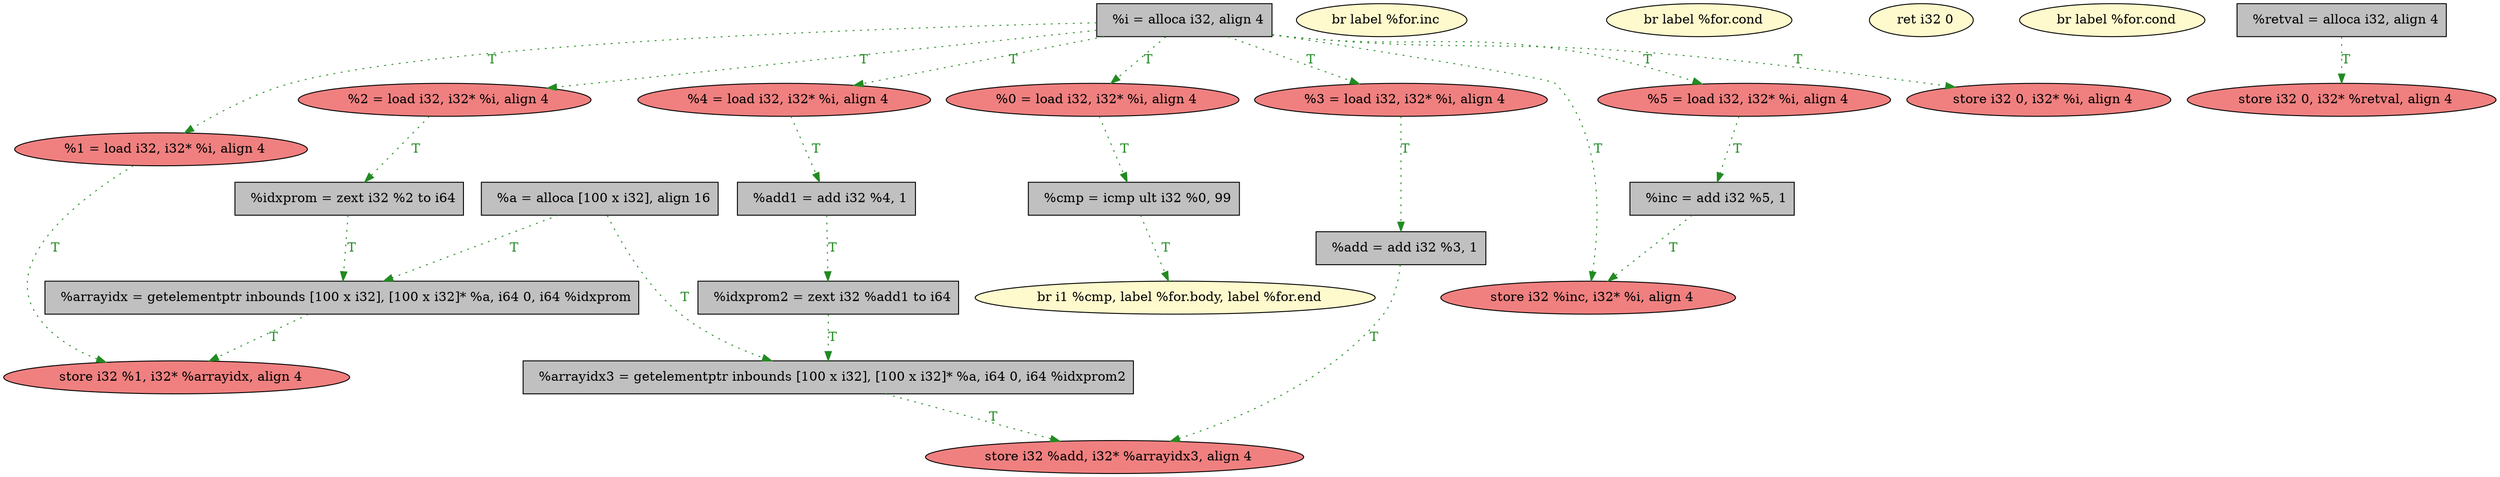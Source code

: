 
digraph G {


node25 [fillcolor=lightcoral,label="  %2 = load i32, i32* %i, align 4",shape=ellipse,style=filled ]
node22 [fillcolor=grey,label="  %add1 = add i32 %4, 1",shape=rectangle,style=filled ]
node21 [fillcolor=lemonchiffon,label="  br i1 %cmp, label %for.body, label %for.end",shape=ellipse,style=filled ]
node20 [fillcolor=grey,label="  %cmp = icmp ult i32 %0, 99",shape=rectangle,style=filled ]
node19 [fillcolor=lightcoral,label="  %0 = load i32, i32* %i, align 4",shape=ellipse,style=filled ]
node18 [fillcolor=grey,label="  %add = add i32 %3, 1",shape=rectangle,style=filled ]
node17 [fillcolor=grey,label="  %arrayidx = getelementptr inbounds [100 x i32], [100 x i32]* %a, i64 0, i64 %idxprom",shape=rectangle,style=filled ]
node16 [fillcolor=lightcoral,label="  %1 = load i32, i32* %i, align 4",shape=ellipse,style=filled ]
node4 [fillcolor=grey,label="  %arrayidx3 = getelementptr inbounds [100 x i32], [100 x i32]* %a, i64 0, i64 %idxprom2",shape=rectangle,style=filled ]
node8 [fillcolor=lemonchiffon,label="  br label %for.inc",shape=ellipse,style=filled ]
node26 [fillcolor=lightcoral,label="  %3 = load i32, i32* %i, align 4",shape=ellipse,style=filled ]
node15 [fillcolor=lemonchiffon,label="  br label %for.cond",shape=ellipse,style=filled ]
node0 [fillcolor=lemonchiffon,label="  ret i32 0",shape=ellipse,style=filled ]
node24 [fillcolor=lemonchiffon,label="  br label %for.cond",shape=ellipse,style=filled ]
node11 [fillcolor=lightcoral,label="  store i32 %inc, i32* %i, align 4",shape=ellipse,style=filled ]
node3 [fillcolor=lightcoral,label="  store i32 %add, i32* %arrayidx3, align 4",shape=ellipse,style=filled ]
node2 [fillcolor=lightcoral,label="  %5 = load i32, i32* %i, align 4",shape=ellipse,style=filled ]
node12 [fillcolor=grey,label="  %i = alloca i32, align 4",shape=rectangle,style=filled ]
node13 [fillcolor=grey,label="  %retval = alloca i32, align 4",shape=rectangle,style=filled ]
node1 [fillcolor=grey,label="  %inc = add i32 %5, 1",shape=rectangle,style=filled ]
node6 [fillcolor=lightcoral,label="  %4 = load i32, i32* %i, align 4",shape=ellipse,style=filled ]
node14 [fillcolor=grey,label="  %a = alloca [100 x i32], align 16",shape=rectangle,style=filled ]
node7 [fillcolor=lightcoral,label="  store i32 0, i32* %retval, align 4",shape=ellipse,style=filled ]
node23 [fillcolor=grey,label="  %idxprom = zext i32 %2 to i64",shape=rectangle,style=filled ]
node9 [fillcolor=lightcoral,label="  store i32 0, i32* %i, align 4",shape=ellipse,style=filled ]
node5 [fillcolor=grey,label="  %idxprom2 = zext i32 %add1 to i64",shape=rectangle,style=filled ]
node10 [fillcolor=lightcoral,label="  store i32 %1, i32* %arrayidx, align 4",shape=ellipse,style=filled ]

node12->node26 [style=dotted,color=forestgreen,label="T",fontcolor=forestgreen ]
node20->node21 [style=dotted,color=forestgreen,label="T",fontcolor=forestgreen ]
node19->node20 [style=dotted,color=forestgreen,label="T",fontcolor=forestgreen ]
node6->node22 [style=dotted,color=forestgreen,label="T",fontcolor=forestgreen ]
node12->node16 [style=dotted,color=forestgreen,label="T",fontcolor=forestgreen ]
node12->node6 [style=dotted,color=forestgreen,label="T",fontcolor=forestgreen ]
node12->node11 [style=dotted,color=forestgreen,label="T",fontcolor=forestgreen ]
node18->node3 [style=dotted,color=forestgreen,label="T",fontcolor=forestgreen ]
node2->node1 [style=dotted,color=forestgreen,label="T",fontcolor=forestgreen ]
node25->node23 [style=dotted,color=forestgreen,label="T",fontcolor=forestgreen ]
node12->node2 [style=dotted,color=forestgreen,label="T",fontcolor=forestgreen ]
node26->node18 [style=dotted,color=forestgreen,label="T",fontcolor=forestgreen ]
node14->node4 [style=dotted,color=forestgreen,label="T",fontcolor=forestgreen ]
node5->node4 [style=dotted,color=forestgreen,label="T",fontcolor=forestgreen ]
node13->node7 [style=dotted,color=forestgreen,label="T",fontcolor=forestgreen ]
node14->node17 [style=dotted,color=forestgreen,label="T",fontcolor=forestgreen ]
node23->node17 [style=dotted,color=forestgreen,label="T",fontcolor=forestgreen ]
node4->node3 [style=dotted,color=forestgreen,label="T",fontcolor=forestgreen ]
node17->node10 [style=dotted,color=forestgreen,label="T",fontcolor=forestgreen ]
node12->node19 [style=dotted,color=forestgreen,label="T",fontcolor=forestgreen ]
node12->node9 [style=dotted,color=forestgreen,label="T",fontcolor=forestgreen ]
node16->node10 [style=dotted,color=forestgreen,label="T",fontcolor=forestgreen ]
node1->node11 [style=dotted,color=forestgreen,label="T",fontcolor=forestgreen ]
node22->node5 [style=dotted,color=forestgreen,label="T",fontcolor=forestgreen ]
node12->node25 [style=dotted,color=forestgreen,label="T",fontcolor=forestgreen ]


}
